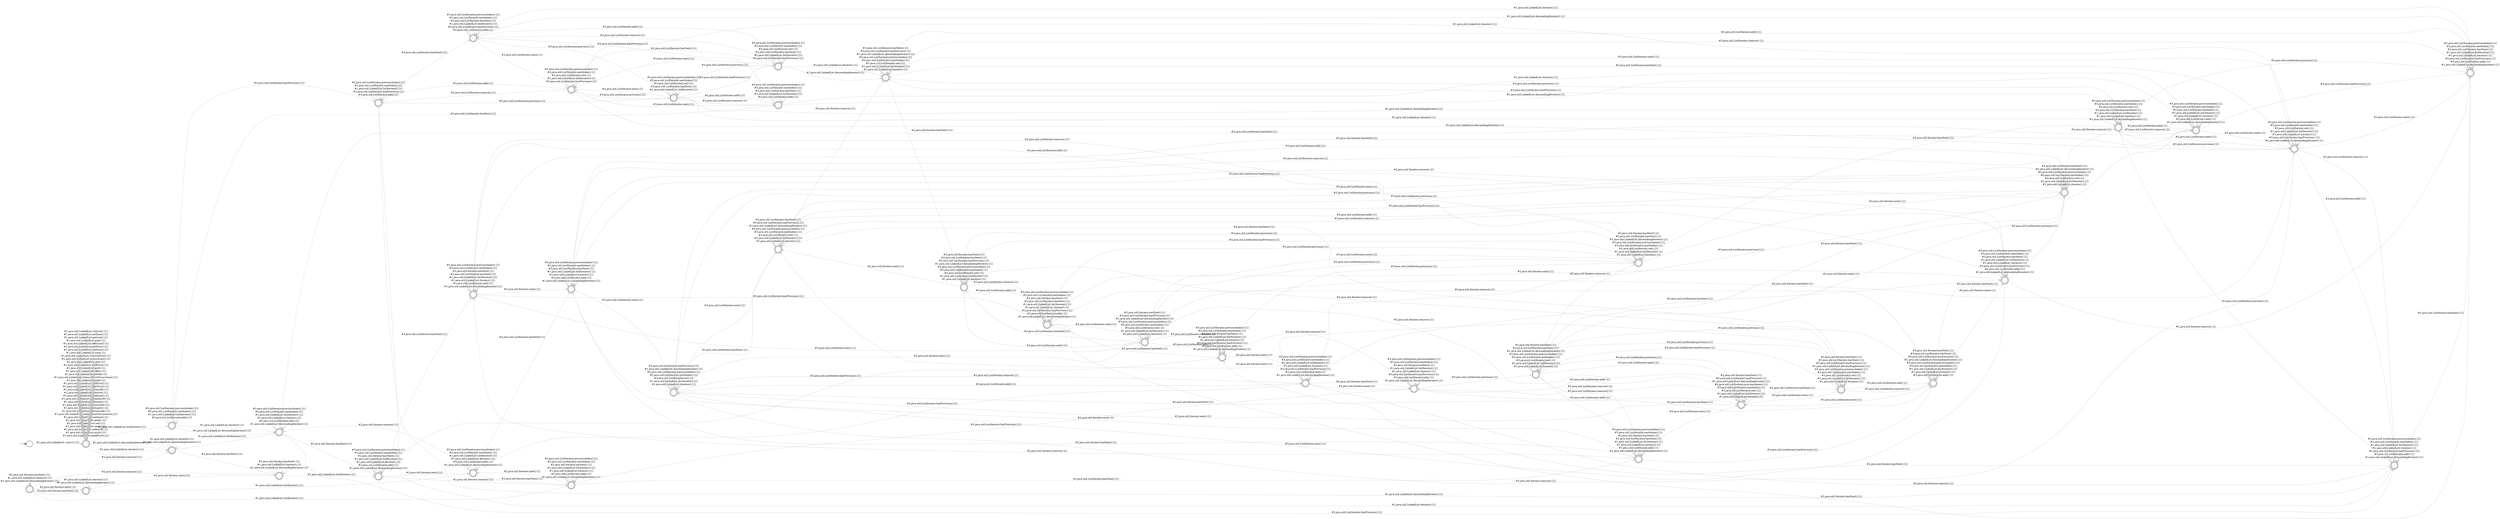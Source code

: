 digraph Automaton {
  rankdir = LR;
  0 [shape=doublecircle,label=""];
  0 -> 0 [label="#1.java.util.LinkedList.descendingIterator() [1]",style="setlinewidth(1)",color=gray]
  0 -> 0 [label="#3.java.util.ListIterator.add() [1]",style="setlinewidth(1)",color=gray]
  0 -> 29 [label="#2.java.util.Iterator.next() [1]",style="setlinewidth(1)",color=gray]
  0 -> 13 [label="#3.java.util.ListIterator.hasPrevious() [1]",style="setlinewidth(1)",color=gray]
  0 -> 0 [label="#1.java.util.LinkedList.iterator() [1]",style="setlinewidth(1)",color=gray]
  0 -> 0 [label="#1.java.util.LinkedList.listIterator() [1]",style="setlinewidth(1)",color=gray]
  0 -> 0 [label="#3.java.util.ListIterator.hasNext() [1]",style="setlinewidth(1)",color=gray]
  0 -> 1 [label="#3.java.util.ListIterator.next() [1]",style="setlinewidth(1)",color=gray]
  0 -> 0 [label="#2.java.util.Iterator.hasNext() [1]",style="setlinewidth(1)",color=gray]
  0 -> 0 [label="#3.java.util.ListIterator.nextIndex() [1]",style="setlinewidth(1)",color=gray]
  0 -> 0 [label="#3.java.util.ListIterator.previousIndex() [1]",style="setlinewidth(1)",color=gray]
  1 [shape=doublecircle,label=""];
  1 -> 37 [label="#3.java.util.ListIterator.add() [1]",style="setlinewidth(1)",color=gray]
  1 -> 31 [label="#2.java.util.Iterator.next() [1]",style="setlinewidth(1)",color=gray]
  1 -> 1 [label="#1.java.util.LinkedList.iterator() [1]",style="setlinewidth(1)",color=gray]
  1 -> 1 [label="#1.java.util.LinkedList.listIterator() [1]",style="setlinewidth(1)",color=gray]
  1 -> 1 [label="#3.java.util.ListIterator.set() [1]",style="setlinewidth(1)",color=gray]
  1 -> 1 [label="#3.java.util.ListIterator.nextIndex() [1]",style="setlinewidth(1)",color=gray]
  1 -> 36 [label="#3.java.util.ListIterator.previous() [1]",style="setlinewidth(1)",color=gray]
  1 -> 1 [label="#3.java.util.ListIterator.previousIndex() [1]",style="setlinewidth(1)",color=gray]
  1 -> 1 [label="#1.java.util.LinkedList.descendingIterator() [1]",style="setlinewidth(1)",color=gray]
  1 -> 1 [label="#3.java.util.ListIterator.hasPrevious() [1]",style="setlinewidth(1)",color=gray]
  1 -> 28 [label="#3.java.util.ListIterator.hasNext() [1]",style="setlinewidth(1)",color=gray]
  1 -> 1 [label="#2.java.util.Iterator.hasNext() [1]",style="setlinewidth(1)",color=gray]
  1 -> 37 [label="#3.java.util.ListIterator.remove() [1]",style="setlinewidth(1)",color=gray]
  2 [shape=doublecircle,label=""];
  2 -> 30 [label="#1.java.util.LinkedList.descendingIterator() [1]",style="setlinewidth(1)",color=gray]
  2 -> 2 [label="#3.java.util.ListIterator.add() [1]",style="setlinewidth(1)",color=gray]
  2 -> 20 [label="#3.java.util.ListIterator.hasPrevious() [1]",style="setlinewidth(1)",color=gray]
  2 -> 30 [label="#1.java.util.LinkedList.iterator() [1]",style="setlinewidth(1)",color=gray]
  2 -> 2 [label="#1.java.util.LinkedList.listIterator() [1]",style="setlinewidth(1)",color=gray]
  2 -> 2 [label="#3.java.util.ListIterator.hasNext() [1]",style="setlinewidth(1)",color=gray]
  2 -> 7 [label="#3.java.util.ListIterator.next() [1]",style="setlinewidth(1)",color=gray]
  2 -> 2 [label="#3.java.util.ListIterator.nextIndex() [1]",style="setlinewidth(1)",color=gray]
  2 -> 2 [label="#3.java.util.ListIterator.previousIndex() [1]",style="setlinewidth(1)",color=gray]
  3 [shape=doublecircle,label=""];
  3 -> 3 [label="#1.java.util.LinkedList.descendingIterator() [1]",style="setlinewidth(1)",color=gray]
  3 -> 3 [label="#3.java.util.ListIterator.add() [1]",style="setlinewidth(1)",color=gray]
  3 -> 38 [label="#2.java.util.Iterator.next() [1]",style="setlinewidth(1)",color=gray]
  3 -> 40 [label="#3.java.util.ListIterator.hasPrevious() [1]",style="setlinewidth(1)",color=gray]
  3 -> 3 [label="#1.java.util.LinkedList.iterator() [1]",style="setlinewidth(1)",color=gray]
  3 -> 3 [label="#1.java.util.LinkedList.listIterator() [1]",style="setlinewidth(1)",color=gray]
  3 -> 35 [label="#3.java.util.ListIterator.hasNext() [1]",style="setlinewidth(1)",color=gray]
  3 -> 16 [label="#2.java.util.Iterator.remove() [1]",style="setlinewidth(1)",color=gray]
  3 -> 3 [label="#2.java.util.Iterator.hasNext() [1]",style="setlinewidth(1)",color=gray]
  3 -> 3 [label="#3.java.util.ListIterator.nextIndex() [1]",style="setlinewidth(1)",color=gray]
  3 -> 3 [label="#3.java.util.ListIterator.previousIndex() [1]",style="setlinewidth(1)",color=gray]
  4 [shape=doublecircle,label=""];
  4 -> 4 [label="#1.java.util.LinkedList.descendingIterator() [1]",style="setlinewidth(1)",color=gray]
  4 -> 4 [label="#1.java.util.LinkedList.iterator() [1]",style="setlinewidth(1)",color=gray]
  4 -> 38 [label="#1.java.util.LinkedList.listIterator() [1]",style="setlinewidth(1)",color=gray]
  4 -> 39 [label="#2.java.util.Iterator.remove() [1]",style="setlinewidth(1)",color=gray]
  4 -> 15 [label="#2.java.util.Iterator.hasNext() [1]",style="setlinewidth(1)",color=gray]
  5 [shape=doublecircle,label=""];
  5 -> 5 [label="#1.java.util.LinkedList.descendingIterator() [1]",style="setlinewidth(1)",color=gray]
  5 -> 5 [label="#3.java.util.ListIterator.add() [1]",style="setlinewidth(1)",color=gray]
  5 -> 5 [label="#3.java.util.ListIterator.hasPrevious() [1]",style="setlinewidth(1)",color=gray]
  5 -> 5 [label="#1.java.util.LinkedList.iterator() [1]",style="setlinewidth(1)",color=gray]
  5 -> 5 [label="#1.java.util.LinkedList.listIterator() [1]",style="setlinewidth(1)",color=gray]
  5 -> 14 [label="#3.java.util.ListIterator.hasNext() [1]",style="setlinewidth(1)",color=gray]
  5 -> 37 [label="#2.java.util.Iterator.hasNext() [1]",style="setlinewidth(1)",color=gray]
  5 -> 5 [label="#3.java.util.ListIterator.nextIndex() [1]",style="setlinewidth(1)",color=gray]
  5 -> 25 [label="#3.java.util.ListIterator.previous() [1]",style="setlinewidth(1)",color=gray]
  5 -> 5 [label="#3.java.util.ListIterator.previousIndex() [1]",style="setlinewidth(1)",color=gray]
  6 [shape=doublecircle,label=""];
  6 -> 10 [label="#3.java.util.ListIterator.add() [1]",style="setlinewidth(1)",color=gray]
  6 -> 24 [label="#2.java.util.Iterator.next() [1]",style="setlinewidth(1)",color=gray]
  6 -> 6 [label="#1.java.util.LinkedList.iterator() [1]",style="setlinewidth(1)",color=gray]
  6 -> 6 [label="#1.java.util.LinkedList.listIterator() [1]",style="setlinewidth(1)",color=gray]
  6 -> 6 [label="#3.java.util.ListIterator.set() [1]",style="setlinewidth(1)",color=gray]
  6 -> 6 [label="#3.java.util.ListIterator.nextIndex() [1]",style="setlinewidth(1)",color=gray]
  6 -> 19 [label="#3.java.util.ListIterator.previous() [1]",style="setlinewidth(1)",color=gray]
  6 -> 6 [label="#3.java.util.ListIterator.previousIndex() [1]",style="setlinewidth(1)",color=gray]
  6 -> 6 [label="#1.java.util.LinkedList.descendingIterator() [1]",style="setlinewidth(1)",color=gray]
  6 -> 6 [label="#3.java.util.ListIterator.hasPrevious() [1]",style="setlinewidth(1)",color=gray]
  6 -> 6 [label="#3.java.util.ListIterator.hasNext() [1]",style="setlinewidth(1)",color=gray]
  6 -> 9 [label="#3.java.util.ListIterator.next() [1]",style="setlinewidth(1)",color=gray]
  6 -> 28 [label="#2.java.util.Iterator.remove() [1]",style="setlinewidth(1)",color=gray]
  6 -> 6 [label="#2.java.util.Iterator.hasNext() [1]",style="setlinewidth(1)",color=gray]
  6 -> 10 [label="#3.java.util.ListIterator.remove() [1]",style="setlinewidth(1)",color=gray]
  7 [shape=doublecircle,label=""];
  7 -> 27 [label="#1.java.util.LinkedList.descendingIterator() [1]",style="setlinewidth(1)",color=gray]
  7 -> 22 [label="#3.java.util.ListIterator.add() [1]",style="setlinewidth(1)",color=gray]
  7 -> 7 [label="#3.java.util.ListIterator.hasPrevious() [1]",style="setlinewidth(1)",color=gray]
  7 -> 27 [label="#1.java.util.LinkedList.iterator() [1]",style="setlinewidth(1)",color=gray]
  7 -> 7 [label="#1.java.util.LinkedList.listIterator() [1]",style="setlinewidth(1)",color=gray]
  7 -> 21 [label="#3.java.util.ListIterator.hasNext() [1]",style="setlinewidth(1)",color=gray]
  7 -> 7 [label="#3.java.util.ListIterator.set() [1]",style="setlinewidth(1)",color=gray]
  7 -> 7 [label="#3.java.util.ListIterator.nextIndex() [1]",style="setlinewidth(1)",color=gray]
  7 -> 8 [label="#3.java.util.ListIterator.previous() [1]",style="setlinewidth(1)",color=gray]
  7 -> 7 [label="#3.java.util.ListIterator.previousIndex() [1]",style="setlinewidth(1)",color=gray]
  7 -> 22 [label="#3.java.util.ListIterator.remove() [1]",style="setlinewidth(1)",color=gray]
  8 [shape=doublecircle,label=""];
  8 -> 25 [label="#1.java.util.LinkedList.descendingIterator() [1]",style="setlinewidth(1)",color=gray]
  8 -> 2 [label="#3.java.util.ListIterator.add() [1]",style="setlinewidth(1)",color=gray]
  8 -> 21 [label="#3.java.util.ListIterator.hasPrevious() [1]",style="setlinewidth(1)",color=gray]
  8 -> 25 [label="#1.java.util.LinkedList.iterator() [1]",style="setlinewidth(1)",color=gray]
  8 -> 8 [label="#1.java.util.LinkedList.listIterator() [1]",style="setlinewidth(1)",color=gray]
  8 -> 8 [label="#3.java.util.ListIterator.hasNext() [1]",style="setlinewidth(1)",color=gray]
  8 -> 8 [label="#3.java.util.ListIterator.set() [1]",style="setlinewidth(1)",color=gray]
  8 -> 7 [label="#3.java.util.ListIterator.next() [1]",style="setlinewidth(1)",color=gray]
  8 -> 8 [label="#3.java.util.ListIterator.nextIndex() [1]",style="setlinewidth(1)",color=gray]
  8 -> 8 [label="#3.java.util.ListIterator.previousIndex() [1]",style="setlinewidth(1)",color=gray]
  8 -> 2 [label="#3.java.util.ListIterator.remove() [1]",style="setlinewidth(1)",color=gray]
  9 [shape=doublecircle,label=""];
  9 -> 40 [label="#3.java.util.ListIterator.add() [1]",style="setlinewidth(1)",color=gray]
  9 -> 31 [label="#2.java.util.Iterator.next() [1]",style="setlinewidth(1)",color=gray]
  9 -> 9 [label="#1.java.util.LinkedList.iterator() [1]",style="setlinewidth(1)",color=gray]
  9 -> 9 [label="#1.java.util.LinkedList.listIterator() [1]",style="setlinewidth(1)",color=gray]
  9 -> 9 [label="#3.java.util.ListIterator.set() [1]",style="setlinewidth(1)",color=gray]
  9 -> 9 [label="#3.java.util.ListIterator.nextIndex() [1]",style="setlinewidth(1)",color=gray]
  9 -> 19 [label="#3.java.util.ListIterator.previous() [1]",style="setlinewidth(1)",color=gray]
  9 -> 9 [label="#3.java.util.ListIterator.previousIndex() [1]",style="setlinewidth(1)",color=gray]
  9 -> 9 [label="#1.java.util.LinkedList.descendingIterator() [1]",style="setlinewidth(1)",color=gray]
  9 -> 9 [label="#3.java.util.ListIterator.hasPrevious() [1]",style="setlinewidth(1)",color=gray]
  9 -> 6 [label="#3.java.util.ListIterator.hasNext() [1]",style="setlinewidth(1)",color=gray]
  9 -> 1 [label="#2.java.util.Iterator.remove() [1]",style="setlinewidth(1)",color=gray]
  9 -> 9 [label="#2.java.util.Iterator.hasNext() [1]",style="setlinewidth(1)",color=gray]
  9 -> 40 [label="#3.java.util.ListIterator.remove() [1]",style="setlinewidth(1)",color=gray]
  10 [shape=doublecircle,label=""];
  10 -> 10 [label="#3.java.util.ListIterator.add() [1]",style="setlinewidth(1)",color=gray]
  10 -> 11 [label="#2.java.util.Iterator.next() [1]",style="setlinewidth(1)",color=gray]
  10 -> 10 [label="#1.java.util.LinkedList.iterator() [1]",style="setlinewidth(1)",color=gray]
  10 -> 10 [label="#1.java.util.LinkedList.listIterator() [1]",style="setlinewidth(1)",color=gray]
  10 -> 10 [label="#3.java.util.ListIterator.nextIndex() [1]",style="setlinewidth(1)",color=gray]
  10 -> 19 [label="#3.java.util.ListIterator.previous() [1]",style="setlinewidth(1)",color=gray]
  10 -> 10 [label="#3.java.util.ListIterator.previousIndex() [1]",style="setlinewidth(1)",color=gray]
  10 -> 10 [label="#1.java.util.LinkedList.descendingIterator() [1]",style="setlinewidth(1)",color=gray]
  10 -> 10 [label="#3.java.util.ListIterator.hasPrevious() [1]",style="setlinewidth(1)",color=gray]
  10 -> 10 [label="#3.java.util.ListIterator.hasNext() [1]",style="setlinewidth(1)",color=gray]
  10 -> 9 [label="#3.java.util.ListIterator.next() [1]",style="setlinewidth(1)",color=gray]
  10 -> 13 [label="#2.java.util.Iterator.remove() [1]",style="setlinewidth(1)",color=gray]
  10 -> 10 [label="#2.java.util.Iterator.hasNext() [1]",style="setlinewidth(1)",color=gray]
  11 [shape=doublecircle,label=""];
  11 -> 11 [label="#1.java.util.LinkedList.descendingIterator() [1]",style="setlinewidth(1)",color=gray]
  11 -> 11 [label="#3.java.util.ListIterator.add() [1]",style="setlinewidth(1)",color=gray]
  11 -> 11 [label="#3.java.util.ListIterator.hasPrevious() [1]",style="setlinewidth(1)",color=gray]
  11 -> 11 [label="#1.java.util.LinkedList.iterator() [1]",style="setlinewidth(1)",color=gray]
  11 -> 11 [label="#1.java.util.LinkedList.listIterator() [1]",style="setlinewidth(1)",color=gray]
  11 -> 11 [label="#3.java.util.ListIterator.hasNext() [1]",style="setlinewidth(1)",color=gray]
  11 -> 31 [label="#3.java.util.ListIterator.next() [1]",style="setlinewidth(1)",color=gray]
  11 -> 14 [label="#2.java.util.Iterator.remove() [1]",style="setlinewidth(1)",color=gray]
  11 -> 10 [label="#2.java.util.Iterator.hasNext() [1]",style="setlinewidth(1)",color=gray]
  11 -> 11 [label="#3.java.util.ListIterator.nextIndex() [1]",style="setlinewidth(1)",color=gray]
  11 -> 34 [label="#3.java.util.ListIterator.previous() [1]",style="setlinewidth(1)",color=gray]
  11 -> 11 [label="#3.java.util.ListIterator.previousIndex() [1]",style="setlinewidth(1)",color=gray]
  12 [shape=doublecircle,label=""];
  12 -> 12 [label="#1.java.util.LinkedList.peekFirst() [1]",style="setlinewidth(1)",color=gray]
  12 -> 12 [label="#1.java.util.LinkedList.push() [1]",style="setlinewidth(1)",color=gray]
  12 -> 33 [label="#1.java.util.LinkedList.listIterator() [1]",style="setlinewidth(1)",color=gray]
  12 -> 12 [label="#1.java.util.LinkedList.indexOf() [1]",style="setlinewidth(1)",color=gray]
  12 -> 12 [label="#1.java.util.LinkedList.clear() [1]",style="setlinewidth(1)",color=gray]
  12 -> 12 [label="#1.java.util.LinkedList.set() [1]",style="setlinewidth(1)",color=gray]
  12 -> 12 [label="#1.java.util.LinkedList.peek() [1]",style="setlinewidth(1)",color=gray]
  12 -> 12 [label="#1.java.util.LinkedList.contains() [1]",style="setlinewidth(1)",color=gray]
  12 -> 12 [label="#1.java.util.LinkedList.removeLastOccurrence() [1]",style="setlinewidth(1)",color=gray]
  12 -> 39 [label="#1.java.util.LinkedList.descendingIterator() [1]",style="setlinewidth(1)",color=gray]
  12 -> 12 [label="#1.java.util.LinkedList.containsAll() [1]",style="setlinewidth(1)",color=gray]
  12 -> 12 [label="#1.java.util.LinkedList.isEmpty() [1]",style="setlinewidth(1)",color=gray]
  12 -> 12 [label="#1.java.util.LinkedList.removeAll() [1]",style="setlinewidth(1)",color=gray]
  12 -> 12 [label="#1.java.util.LinkedList.element() [1]",style="setlinewidth(1)",color=gray]
  12 -> 12 [label="#1.java.util.LinkedList.lastIndexOf() [1]",style="setlinewidth(1)",color=gray]
  12 -> 12 [label="#1.java.util.LinkedList.peekLast() [1]",style="setlinewidth(1)",color=gray]
  12 -> 12 [label="#1.java.util.LinkedList.remove() [1]",style="setlinewidth(1)",color=gray]
  12 -> 12 [label="#1.java.util.LinkedList.retainAll() [1]",style="setlinewidth(1)",color=gray]
  12 -> 12 [label="#1.java.util.LinkedList.offerFirst() [1]",style="setlinewidth(1)",color=gray]
  12 -> 12 [label="#1.java.util.LinkedList.pollFirst() [1]",style="setlinewidth(1)",color=gray]
  12 -> 39 [label="#1.java.util.LinkedList.iterator() [1]",style="setlinewidth(1)",color=gray]
  12 -> 12 [label="#1.java.util.LinkedList.add() [1]",style="setlinewidth(1)",color=gray]
  12 -> 12 [label="#1.java.util.LinkedList.removeFirstOccurrence() [1]",style="setlinewidth(1)",color=gray]
  12 -> 12 [label="#1.java.util.LinkedList.addAll() [1]",style="setlinewidth(1)",color=gray]
  12 -> 12 [label="#1.java.util.LinkedList.offer() [1]",style="setlinewidth(1)",color=gray]
  12 -> 12 [label="#1.java.util.LinkedList.poll() [1]",style="setlinewidth(1)",color=gray]
  12 -> 12 [label="#1.java.util.LinkedList.addFirst() [1]",style="setlinewidth(1)",color=gray]
  12 -> 12 [label="#1.java.util.LinkedList.get() [1]",style="setlinewidth(1)",color=gray]
  12 -> 12 [label="#1.java.util.LinkedList.removeLast() [1]",style="setlinewidth(1)",color=gray]
  12 -> 12 [label="#1.java.util.LinkedList.removeFirst() [1]",style="setlinewidth(1)",color=gray]
  12 -> 12 [label="#1.java.util.LinkedList.size() [1]",style="setlinewidth(1)",color=gray]
  12 -> 12 [label="#1.java.util.LinkedList.addLast() [1]",style="setlinewidth(1)",color=gray]
  12 -> 12 [label="#1.java.util.LinkedList.getFirst() [1]",style="setlinewidth(1)",color=gray]
  12 -> 12 [label="#1.java.util.LinkedList.offerLast() [1]",style="setlinewidth(1)",color=gray]
  12 -> 12 [label="#1.java.util.LinkedList.pop() [1]",style="setlinewidth(1)",color=gray]
  12 -> 12 [label="#1.java.util.LinkedList.getLast() [1]",style="setlinewidth(1)",color=gray]
  12 -> 12 [label="#1.java.util.LinkedList.pollLast() [1]",style="setlinewidth(1)",color=gray]
  12 -> 12 [label="#1.java.util.LinkedList.subList() [1]",style="setlinewidth(1)",color=gray]
  13 [shape=doublecircle,label=""];
  13 -> 13 [label="#1.java.util.LinkedList.descendingIterator() [1]",style="setlinewidth(1)",color=gray]
  13 -> 13 [label="#3.java.util.ListIterator.add() [1]",style="setlinewidth(1)",color=gray]
  13 -> 11 [label="#2.java.util.Iterator.next() [1]",style="setlinewidth(1)",color=gray]
  13 -> 13 [label="#3.java.util.ListIterator.hasPrevious() [1]",style="setlinewidth(1)",color=gray]
  13 -> 13 [label="#1.java.util.LinkedList.iterator() [1]",style="setlinewidth(1)",color=gray]
  13 -> 13 [label="#1.java.util.LinkedList.listIterator() [1]",style="setlinewidth(1)",color=gray]
  13 -> 13 [label="#3.java.util.ListIterator.hasNext() [1]",style="setlinewidth(1)",color=gray]
  13 -> 1 [label="#3.java.util.ListIterator.next() [1]",style="setlinewidth(1)",color=gray]
  13 -> 13 [label="#2.java.util.Iterator.hasNext() [1]",style="setlinewidth(1)",color=gray]
  13 -> 13 [label="#3.java.util.ListIterator.nextIndex() [1]",style="setlinewidth(1)",color=gray]
  13 -> 36 [label="#3.java.util.ListIterator.previous() [1]",style="setlinewidth(1)",color=gray]
  13 -> 13 [label="#3.java.util.ListIterator.previousIndex() [1]",style="setlinewidth(1)",color=gray]
  14 [shape=doublecircle,label=""];
  14 -> 14 [label="#1.java.util.LinkedList.descendingIterator() [1]",style="setlinewidth(1)",color=gray]
  14 -> 14 [label="#3.java.util.ListIterator.add() [1]",style="setlinewidth(1)",color=gray]
  14 -> 14 [label="#3.java.util.ListIterator.hasPrevious() [1]",style="setlinewidth(1)",color=gray]
  14 -> 14 [label="#1.java.util.LinkedList.iterator() [1]",style="setlinewidth(1)",color=gray]
  14 -> 14 [label="#1.java.util.LinkedList.listIterator() [1]",style="setlinewidth(1)",color=gray]
  14 -> 14 [label="#3.java.util.ListIterator.hasNext() [1]",style="setlinewidth(1)",color=gray]
  14 -> 27 [label="#3.java.util.ListIterator.next() [1]",style="setlinewidth(1)",color=gray]
  14 -> 13 [label="#2.java.util.Iterator.hasNext() [1]",style="setlinewidth(1)",color=gray]
  14 -> 14 [label="#3.java.util.ListIterator.nextIndex() [1]",style="setlinewidth(1)",color=gray]
  14 -> 25 [label="#3.java.util.ListIterator.previous() [1]",style="setlinewidth(1)",color=gray]
  14 -> 14 [label="#3.java.util.ListIterator.previousIndex() [1]",style="setlinewidth(1)",color=gray]
  15 [shape=doublecircle,label=""];
  15 -> 15 [label="#1.java.util.LinkedList.descendingIterator() [1]",style="setlinewidth(1)",color=gray]
  15 -> 4 [label="#2.java.util.Iterator.next() [1]",style="setlinewidth(1)",color=gray]
  15 -> 15 [label="#1.java.util.LinkedList.iterator() [1]",style="setlinewidth(1)",color=gray]
  15 -> 3 [label="#1.java.util.LinkedList.listIterator() [1]",style="setlinewidth(1)",color=gray]
  15 -> 18 [label="#2.java.util.Iterator.remove() [1]",style="setlinewidth(1)",color=gray]
  15 -> 15 [label="#2.java.util.Iterator.hasNext() [1]",style="setlinewidth(1)",color=gray]
  16 [shape=doublecircle,label=""];
  16 -> 16 [label="#1.java.util.LinkedList.descendingIterator() [1]",style="setlinewidth(1)",color=gray]
  16 -> 16 [label="#3.java.util.ListIterator.add() [1]",style="setlinewidth(1)",color=gray]
  16 -> 38 [label="#2.java.util.Iterator.next() [1]",style="setlinewidth(1)",color=gray]
  16 -> 37 [label="#3.java.util.ListIterator.hasPrevious() [1]",style="setlinewidth(1)",color=gray]
  16 -> 16 [label="#1.java.util.LinkedList.iterator() [1]",style="setlinewidth(1)",color=gray]
  16 -> 16 [label="#1.java.util.LinkedList.listIterator() [1]",style="setlinewidth(1)",color=gray]
  16 -> 0 [label="#3.java.util.ListIterator.hasNext() [1]",style="setlinewidth(1)",color=gray]
  16 -> 16 [label="#2.java.util.Iterator.hasNext() [1]",style="setlinewidth(1)",color=gray]
  16 -> 16 [label="#3.java.util.ListIterator.nextIndex() [1]",style="setlinewidth(1)",color=gray]
  16 -> 16 [label="#3.java.util.ListIterator.previousIndex() [1]",style="setlinewidth(1)",color=gray]
  17 [shape=doublecircle,label=""];
  17 -> 17 [label="#1.java.util.LinkedList.descendingIterator() [1]",style="setlinewidth(1)",color=gray]
  17 -> 17 [label="#3.java.util.ListIterator.add() [1]",style="setlinewidth(1)",color=gray]
  17 -> 5 [label="#3.java.util.ListIterator.hasPrevious() [1]",style="setlinewidth(1)",color=gray]
  17 -> 17 [label="#1.java.util.LinkedList.iterator() [1]",style="setlinewidth(1)",color=gray]
  17 -> 17 [label="#1.java.util.LinkedList.listIterator() [1]",style="setlinewidth(1)",color=gray]
  17 -> 30 [label="#3.java.util.ListIterator.hasNext() [1]",style="setlinewidth(1)",color=gray]
  17 -> 16 [label="#2.java.util.Iterator.hasNext() [1]",style="setlinewidth(1)",color=gray]
  17 -> 17 [label="#3.java.util.ListIterator.nextIndex() [1]",style="setlinewidth(1)",color=gray]
  17 -> 17 [label="#3.java.util.ListIterator.previousIndex() [1]",style="setlinewidth(1)",color=gray]
  18 [shape=doublecircle,label=""];
  18 -> 18 [label="#1.java.util.LinkedList.descendingIterator() [1]",style="setlinewidth(1)",color=gray]
  18 -> 4 [label="#2.java.util.Iterator.next() [1]",style="setlinewidth(1)",color=gray]
  18 -> 18 [label="#1.java.util.LinkedList.iterator() [1]",style="setlinewidth(1)",color=gray]
  18 -> 16 [label="#1.java.util.LinkedList.listIterator() [1]",style="setlinewidth(1)",color=gray]
  18 -> 18 [label="#2.java.util.Iterator.hasNext() [1]",style="setlinewidth(1)",color=gray]
  19 [shape=doublecircle,label=""];
  19 -> 35 [label="#3.java.util.ListIterator.add() [1]",style="setlinewidth(1)",color=gray]
  19 -> 34 [label="#2.java.util.Iterator.next() [1]",style="setlinewidth(1)",color=gray]
  19 -> 19 [label="#1.java.util.LinkedList.iterator() [1]",style="setlinewidth(1)",color=gray]
  19 -> 19 [label="#1.java.util.LinkedList.listIterator() [1]",style="setlinewidth(1)",color=gray]
  19 -> 19 [label="#3.java.util.ListIterator.set() [1]",style="setlinewidth(1)",color=gray]
  19 -> 19 [label="#3.java.util.ListIterator.nextIndex() [1]",style="setlinewidth(1)",color=gray]
  19 -> 19 [label="#3.java.util.ListIterator.previousIndex() [1]",style="setlinewidth(1)",color=gray]
  19 -> 19 [label="#1.java.util.LinkedList.descendingIterator() [1]",style="setlinewidth(1)",color=gray]
  19 -> 6 [label="#3.java.util.ListIterator.hasPrevious() [1]",style="setlinewidth(1)",color=gray]
  19 -> 19 [label="#3.java.util.ListIterator.hasNext() [1]",style="setlinewidth(1)",color=gray]
  19 -> 9 [label="#3.java.util.ListIterator.next() [1]",style="setlinewidth(1)",color=gray]
  19 -> 36 [label="#2.java.util.Iterator.remove() [1]",style="setlinewidth(1)",color=gray]
  19 -> 19 [label="#2.java.util.Iterator.hasNext() [1]",style="setlinewidth(1)",color=gray]
  19 -> 35 [label="#3.java.util.ListIterator.remove() [1]",style="setlinewidth(1)",color=gray]
  20 [shape=doublecircle,label=""];
  20 -> 14 [label="#1.java.util.LinkedList.descendingIterator() [1]",style="setlinewidth(1)",color=gray]
  20 -> 20 [label="#3.java.util.ListIterator.add() [1]",style="setlinewidth(1)",color=gray]
  20 -> 20 [label="#3.java.util.ListIterator.hasPrevious() [1]",style="setlinewidth(1)",color=gray]
  20 -> 14 [label="#1.java.util.LinkedList.iterator() [1]",style="setlinewidth(1)",color=gray]
  20 -> 20 [label="#1.java.util.LinkedList.listIterator() [1]",style="setlinewidth(1)",color=gray]
  20 -> 20 [label="#3.java.util.ListIterator.hasNext() [1]",style="setlinewidth(1)",color=gray]
  20 -> 7 [label="#3.java.util.ListIterator.next() [1]",style="setlinewidth(1)",color=gray]
  20 -> 20 [label="#3.java.util.ListIterator.nextIndex() [1]",style="setlinewidth(1)",color=gray]
  20 -> 8 [label="#3.java.util.ListIterator.previous() [1]",style="setlinewidth(1)",color=gray]
  20 -> 20 [label="#3.java.util.ListIterator.previousIndex() [1]",style="setlinewidth(1)",color=gray]
  21 [shape=doublecircle,label=""];
  21 -> 26 [label="#1.java.util.LinkedList.descendingIterator() [1]",style="setlinewidth(1)",color=gray]
  21 -> 20 [label="#3.java.util.ListIterator.add() [1]",style="setlinewidth(1)",color=gray]
  21 -> 21 [label="#3.java.util.ListIterator.hasPrevious() [1]",style="setlinewidth(1)",color=gray]
  21 -> 26 [label="#1.java.util.LinkedList.iterator() [1]",style="setlinewidth(1)",color=gray]
  21 -> 21 [label="#1.java.util.LinkedList.listIterator() [1]",style="setlinewidth(1)",color=gray]
  21 -> 21 [label="#3.java.util.ListIterator.hasNext() [1]",style="setlinewidth(1)",color=gray]
  21 -> 21 [label="#3.java.util.ListIterator.set() [1]",style="setlinewidth(1)",color=gray]
  21 -> 7 [label="#3.java.util.ListIterator.next() [1]",style="setlinewidth(1)",color=gray]
  21 -> 21 [label="#3.java.util.ListIterator.nextIndex() [1]",style="setlinewidth(1)",color=gray]
  21 -> 8 [label="#3.java.util.ListIterator.previous() [1]",style="setlinewidth(1)",color=gray]
  21 -> 21 [label="#3.java.util.ListIterator.previousIndex() [1]",style="setlinewidth(1)",color=gray]
  21 -> 20 [label="#3.java.util.ListIterator.remove() [1]",style="setlinewidth(1)",color=gray]
  22 [shape=doublecircle,label=""];
  22 -> 5 [label="#1.java.util.LinkedList.descendingIterator() [1]",style="setlinewidth(1)",color=gray]
  22 -> 22 [label="#3.java.util.ListIterator.add() [1]",style="setlinewidth(1)",color=gray]
  22 -> 22 [label="#3.java.util.ListIterator.hasPrevious() [1]",style="setlinewidth(1)",color=gray]
  22 -> 5 [label="#1.java.util.LinkedList.iterator() [1]",style="setlinewidth(1)",color=gray]
  22 -> 22 [label="#1.java.util.LinkedList.listIterator() [1]",style="setlinewidth(1)",color=gray]
  22 -> 20 [label="#3.java.util.ListIterator.hasNext() [1]",style="setlinewidth(1)",color=gray]
  22 -> 22 [label="#3.java.util.ListIterator.nextIndex() [1]",style="setlinewidth(1)",color=gray]
  22 -> 8 [label="#3.java.util.ListIterator.previous() [1]",style="setlinewidth(1)",color=gray]
  22 -> 22 [label="#3.java.util.ListIterator.previousIndex() [1]",style="setlinewidth(1)",color=gray]
  23 [shape=doublecircle,label=""];
  23 -> 23 [label="#1.java.util.LinkedList.descendingIterator() [1]",style="setlinewidth(1)",color=gray]
  23 -> 23 [label="#3.java.util.ListIterator.add() [1]",style="setlinewidth(1)",color=gray]
  23 -> 23 [label="#3.java.util.ListIterator.hasPrevious() [1]",style="setlinewidth(1)",color=gray]
  23 -> 23 [label="#1.java.util.LinkedList.iterator() [1]",style="setlinewidth(1)",color=gray]
  23 -> 23 [label="#1.java.util.LinkedList.listIterator() [1]",style="setlinewidth(1)",color=gray]
  23 -> 11 [label="#3.java.util.ListIterator.hasNext() [1]",style="setlinewidth(1)",color=gray]
  23 -> 5 [label="#2.java.util.Iterator.remove() [1]",style="setlinewidth(1)",color=gray]
  23 -> 40 [label="#2.java.util.Iterator.hasNext() [1]",style="setlinewidth(1)",color=gray]
  23 -> 23 [label="#3.java.util.ListIterator.nextIndex() [1]",style="setlinewidth(1)",color=gray]
  23 -> 34 [label="#3.java.util.ListIterator.previous() [1]",style="setlinewidth(1)",color=gray]
  23 -> 23 [label="#3.java.util.ListIterator.previousIndex() [1]",style="setlinewidth(1)",color=gray]
  24 [shape=doublecircle,label=""];
  24 -> 11 [label="#3.java.util.ListIterator.add() [1]",style="setlinewidth(1)",color=gray]
  24 -> 24 [label="#1.java.util.LinkedList.iterator() [1]",style="setlinewidth(1)",color=gray]
  24 -> 24 [label="#1.java.util.LinkedList.listIterator() [1]",style="setlinewidth(1)",color=gray]
  24 -> 24 [label="#3.java.util.ListIterator.set() [1]",style="setlinewidth(1)",color=gray]
  24 -> 24 [label="#3.java.util.ListIterator.nextIndex() [1]",style="setlinewidth(1)",color=gray]
  24 -> 34 [label="#3.java.util.ListIterator.previous() [1]",style="setlinewidth(1)",color=gray]
  24 -> 24 [label="#3.java.util.ListIterator.previousIndex() [1]",style="setlinewidth(1)",color=gray]
  24 -> 24 [label="#1.java.util.LinkedList.descendingIterator() [1]",style="setlinewidth(1)",color=gray]
  24 -> 24 [label="#3.java.util.ListIterator.hasPrevious() [1]",style="setlinewidth(1)",color=gray]
  24 -> 24 [label="#3.java.util.ListIterator.hasNext() [1]",style="setlinewidth(1)",color=gray]
  24 -> 31 [label="#3.java.util.ListIterator.next() [1]",style="setlinewidth(1)",color=gray]
  24 -> 26 [label="#2.java.util.Iterator.remove() [1]",style="setlinewidth(1)",color=gray]
  24 -> 6 [label="#2.java.util.Iterator.hasNext() [1]",style="setlinewidth(1)",color=gray]
  24 -> 11 [label="#3.java.util.ListIterator.remove() [1]",style="setlinewidth(1)",color=gray]
  25 [shape=doublecircle,label=""];
  25 -> 25 [label="#1.java.util.LinkedList.descendingIterator() [1]",style="setlinewidth(1)",color=gray]
  25 -> 30 [label="#3.java.util.ListIterator.add() [1]",style="setlinewidth(1)",color=gray]
  25 -> 26 [label="#3.java.util.ListIterator.hasPrevious() [1]",style="setlinewidth(1)",color=gray]
  25 -> 25 [label="#1.java.util.LinkedList.iterator() [1]",style="setlinewidth(1)",color=gray]
  25 -> 25 [label="#1.java.util.LinkedList.listIterator() [1]",style="setlinewidth(1)",color=gray]
  25 -> 25 [label="#3.java.util.ListIterator.hasNext() [1]",style="setlinewidth(1)",color=gray]
  25 -> 25 [label="#3.java.util.ListIterator.set() [1]",style="setlinewidth(1)",color=gray]
  25 -> 27 [label="#3.java.util.ListIterator.next() [1]",style="setlinewidth(1)",color=gray]
  25 -> 36 [label="#2.java.util.Iterator.hasNext() [1]",style="setlinewidth(1)",color=gray]
  25 -> 25 [label="#3.java.util.ListIterator.nextIndex() [1]",style="setlinewidth(1)",color=gray]
  25 -> 25 [label="#3.java.util.ListIterator.previousIndex() [1]",style="setlinewidth(1)",color=gray]
  25 -> 30 [label="#3.java.util.ListIterator.remove() [1]",style="setlinewidth(1)",color=gray]
  26 [shape=doublecircle,label=""];
  26 -> 14 [label="#3.java.util.ListIterator.add() [1]",style="setlinewidth(1)",color=gray]
  26 -> 26 [label="#1.java.util.LinkedList.iterator() [1]",style="setlinewidth(1)",color=gray]
  26 -> 26 [label="#1.java.util.LinkedList.listIterator() [1]",style="setlinewidth(1)",color=gray]
  26 -> 26 [label="#3.java.util.ListIterator.set() [1]",style="setlinewidth(1)",color=gray]
  26 -> 26 [label="#3.java.util.ListIterator.nextIndex() [1]",style="setlinewidth(1)",color=gray]
  26 -> 25 [label="#3.java.util.ListIterator.previous() [1]",style="setlinewidth(1)",color=gray]
  26 -> 26 [label="#3.java.util.ListIterator.previousIndex() [1]",style="setlinewidth(1)",color=gray]
  26 -> 26 [label="#1.java.util.LinkedList.descendingIterator() [1]",style="setlinewidth(1)",color=gray]
  26 -> 26 [label="#3.java.util.ListIterator.hasPrevious() [1]",style="setlinewidth(1)",color=gray]
  26 -> 26 [label="#3.java.util.ListIterator.hasNext() [1]",style="setlinewidth(1)",color=gray]
  26 -> 27 [label="#3.java.util.ListIterator.next() [1]",style="setlinewidth(1)",color=gray]
  26 -> 28 [label="#2.java.util.Iterator.hasNext() [1]",style="setlinewidth(1)",color=gray]
  26 -> 14 [label="#3.java.util.ListIterator.remove() [1]",style="setlinewidth(1)",color=gray]
  27 [shape=doublecircle,label=""];
  27 -> 27 [label="#1.java.util.LinkedList.descendingIterator() [1]",style="setlinewidth(1)",color=gray]
  27 -> 5 [label="#3.java.util.ListIterator.add() [1]",style="setlinewidth(1)",color=gray]
  27 -> 27 [label="#3.java.util.ListIterator.hasPrevious() [1]",style="setlinewidth(1)",color=gray]
  27 -> 27 [label="#1.java.util.LinkedList.iterator() [1]",style="setlinewidth(1)",color=gray]
  27 -> 27 [label="#1.java.util.LinkedList.listIterator() [1]",style="setlinewidth(1)",color=gray]
  27 -> 26 [label="#3.java.util.ListIterator.hasNext() [1]",style="setlinewidth(1)",color=gray]
  27 -> 27 [label="#3.java.util.ListIterator.set() [1]",style="setlinewidth(1)",color=gray]
  27 -> 1 [label="#2.java.util.Iterator.hasNext() [1]",style="setlinewidth(1)",color=gray]
  27 -> 27 [label="#3.java.util.ListIterator.nextIndex() [1]",style="setlinewidth(1)",color=gray]
  27 -> 25 [label="#3.java.util.ListIterator.previous() [1]",style="setlinewidth(1)",color=gray]
  27 -> 27 [label="#3.java.util.ListIterator.previousIndex() [1]",style="setlinewidth(1)",color=gray]
  27 -> 5 [label="#3.java.util.ListIterator.remove() [1]",style="setlinewidth(1)",color=gray]
  28 [shape=doublecircle,label=""];
  28 -> 13 [label="#3.java.util.ListIterator.add() [1]",style="setlinewidth(1)",color=gray]
  28 -> 24 [label="#2.java.util.Iterator.next() [1]",style="setlinewidth(1)",color=gray]
  28 -> 28 [label="#1.java.util.LinkedList.iterator() [1]",style="setlinewidth(1)",color=gray]
  28 -> 28 [label="#1.java.util.LinkedList.listIterator() [1]",style="setlinewidth(1)",color=gray]
  28 -> 28 [label="#3.java.util.ListIterator.set() [1]",style="setlinewidth(1)",color=gray]
  28 -> 28 [label="#3.java.util.ListIterator.nextIndex() [1]",style="setlinewidth(1)",color=gray]
  28 -> 36 [label="#3.java.util.ListIterator.previous() [1]",style="setlinewidth(1)",color=gray]
  28 -> 28 [label="#3.java.util.ListIterator.previousIndex() [1]",style="setlinewidth(1)",color=gray]
  28 -> 28 [label="#1.java.util.LinkedList.descendingIterator() [1]",style="setlinewidth(1)",color=gray]
  28 -> 28 [label="#3.java.util.ListIterator.hasPrevious() [1]",style="setlinewidth(1)",color=gray]
  28 -> 28 [label="#3.java.util.ListIterator.hasNext() [1]",style="setlinewidth(1)",color=gray]
  28 -> 1 [label="#3.java.util.ListIterator.next() [1]",style="setlinewidth(1)",color=gray]
  28 -> 28 [label="#2.java.util.Iterator.hasNext() [1]",style="setlinewidth(1)",color=gray]
  28 -> 13 [label="#3.java.util.ListIterator.remove() [1]",style="setlinewidth(1)",color=gray]
  29 [shape=doublecircle,label=""];
  29 -> 29 [label="#1.java.util.LinkedList.descendingIterator() [1]",style="setlinewidth(1)",color=gray]
  29 -> 29 [label="#3.java.util.ListIterator.add() [1]",style="setlinewidth(1)",color=gray]
  29 -> 11 [label="#3.java.util.ListIterator.hasPrevious() [1]",style="setlinewidth(1)",color=gray]
  29 -> 29 [label="#1.java.util.LinkedList.iterator() [1]",style="setlinewidth(1)",color=gray]
  29 -> 29 [label="#1.java.util.LinkedList.listIterator() [1]",style="setlinewidth(1)",color=gray]
  29 -> 29 [label="#3.java.util.ListIterator.hasNext() [1]",style="setlinewidth(1)",color=gray]
  29 -> 31 [label="#3.java.util.ListIterator.next() [1]",style="setlinewidth(1)",color=gray]
  29 -> 30 [label="#2.java.util.Iterator.remove() [1]",style="setlinewidth(1)",color=gray]
  29 -> 35 [label="#2.java.util.Iterator.hasNext() [1]",style="setlinewidth(1)",color=gray]
  29 -> 29 [label="#3.java.util.ListIterator.nextIndex() [1]",style="setlinewidth(1)",color=gray]
  29 -> 29 [label="#3.java.util.ListIterator.previousIndex() [1]",style="setlinewidth(1)",color=gray]
  30 [shape=doublecircle,label=""];
  30 -> 30 [label="#1.java.util.LinkedList.descendingIterator() [1]",style="setlinewidth(1)",color=gray]
  30 -> 30 [label="#3.java.util.ListIterator.add() [1]",style="setlinewidth(1)",color=gray]
  30 -> 14 [label="#3.java.util.ListIterator.hasPrevious() [1]",style="setlinewidth(1)",color=gray]
  30 -> 30 [label="#1.java.util.LinkedList.iterator() [1]",style="setlinewidth(1)",color=gray]
  30 -> 30 [label="#1.java.util.LinkedList.listIterator() [1]",style="setlinewidth(1)",color=gray]
  30 -> 30 [label="#3.java.util.ListIterator.hasNext() [1]",style="setlinewidth(1)",color=gray]
  30 -> 27 [label="#3.java.util.ListIterator.next() [1]",style="setlinewidth(1)",color=gray]
  30 -> 0 [label="#2.java.util.Iterator.hasNext() [1]",style="setlinewidth(1)",color=gray]
  30 -> 30 [label="#3.java.util.ListIterator.nextIndex() [1]",style="setlinewidth(1)",color=gray]
  30 -> 30 [label="#3.java.util.ListIterator.previousIndex() [1]",style="setlinewidth(1)",color=gray]
  31 [shape=doublecircle,label=""];
  31 -> 23 [label="#3.java.util.ListIterator.add() [1]",style="setlinewidth(1)",color=gray]
  31 -> 31 [label="#1.java.util.LinkedList.iterator() [1]",style="setlinewidth(1)",color=gray]
  31 -> 31 [label="#1.java.util.LinkedList.listIterator() [1]",style="setlinewidth(1)",color=gray]
  31 -> 31 [label="#3.java.util.ListIterator.set() [1]",style="setlinewidth(1)",color=gray]
  31 -> 31 [label="#3.java.util.ListIterator.nextIndex() [1]",style="setlinewidth(1)",color=gray]
  31 -> 34 [label="#3.java.util.ListIterator.previous() [1]",style="setlinewidth(1)",color=gray]
  31 -> 31 [label="#3.java.util.ListIterator.previousIndex() [1]",style="setlinewidth(1)",color=gray]
  31 -> 31 [label="#1.java.util.LinkedList.descendingIterator() [1]",style="setlinewidth(1)",color=gray]
  31 -> 31 [label="#3.java.util.ListIterator.hasPrevious() [1]",style="setlinewidth(1)",color=gray]
  31 -> 24 [label="#3.java.util.ListIterator.hasNext() [1]",style="setlinewidth(1)",color=gray]
  31 -> 27 [label="#2.java.util.Iterator.remove() [1]",style="setlinewidth(1)",color=gray]
  31 -> 9 [label="#2.java.util.Iterator.hasNext() [1]",style="setlinewidth(1)",color=gray]
  31 -> 23 [label="#3.java.util.ListIterator.remove() [1]",style="setlinewidth(1)",color=gray]
  32 [shape=circle,label=""];
  initial [shape=plaintext,label=""];
  initial -> 32
  32 -> 12 [label="#1.java.util.LinkedList.<init>() [1]",style="setlinewidth(1)",color=gray]
  33 [shape=doublecircle,label=""];
  33 -> 17 [label="#1.java.util.LinkedList.descendingIterator() [1]",style="setlinewidth(1)",color=gray]
  33 -> 33 [label="#3.java.util.ListIterator.add() [1]",style="setlinewidth(1)",color=gray]
  33 -> 22 [label="#3.java.util.ListIterator.hasPrevious() [1]",style="setlinewidth(1)",color=gray]
  33 -> 17 [label="#1.java.util.LinkedList.iterator() [1]",style="setlinewidth(1)",color=gray]
  33 -> 33 [label="#1.java.util.LinkedList.listIterator() [1]",style="setlinewidth(1)",color=gray]
  33 -> 2 [label="#3.java.util.ListIterator.hasNext() [1]",style="setlinewidth(1)",color=gray]
  33 -> 33 [label="#3.java.util.ListIterator.nextIndex() [1]",style="setlinewidth(1)",color=gray]
  33 -> 33 [label="#3.java.util.ListIterator.previousIndex() [1]",style="setlinewidth(1)",color=gray]
  34 [shape=doublecircle,label=""];
  34 -> 29 [label="#3.java.util.ListIterator.add() [1]",style="setlinewidth(1)",color=gray]
  34 -> 34 [label="#1.java.util.LinkedList.iterator() [1]",style="setlinewidth(1)",color=gray]
  34 -> 34 [label="#1.java.util.LinkedList.listIterator() [1]",style="setlinewidth(1)",color=gray]
  34 -> 34 [label="#3.java.util.ListIterator.set() [1]",style="setlinewidth(1)",color=gray]
  34 -> 34 [label="#3.java.util.ListIterator.nextIndex() [1]",style="setlinewidth(1)",color=gray]
  34 -> 34 [label="#3.java.util.ListIterator.previousIndex() [1]",style="setlinewidth(1)",color=gray]
  34 -> 34 [label="#1.java.util.LinkedList.descendingIterator() [1]",style="setlinewidth(1)",color=gray]
  34 -> 24 [label="#3.java.util.ListIterator.hasPrevious() [1]",style="setlinewidth(1)",color=gray]
  34 -> 34 [label="#3.java.util.ListIterator.hasNext() [1]",style="setlinewidth(1)",color=gray]
  34 -> 31 [label="#3.java.util.ListIterator.next() [1]",style="setlinewidth(1)",color=gray]
  34 -> 25 [label="#2.java.util.Iterator.remove() [1]",style="setlinewidth(1)",color=gray]
  34 -> 19 [label="#2.java.util.Iterator.hasNext() [1]",style="setlinewidth(1)",color=gray]
  34 -> 29 [label="#3.java.util.ListIterator.remove() [1]",style="setlinewidth(1)",color=gray]
  35 [shape=doublecircle,label=""];
  35 -> 35 [label="#1.java.util.LinkedList.descendingIterator() [1]",style="setlinewidth(1)",color=gray]
  35 -> 35 [label="#3.java.util.ListIterator.add() [1]",style="setlinewidth(1)",color=gray]
  35 -> 29 [label="#2.java.util.Iterator.next() [1]",style="setlinewidth(1)",color=gray]
  35 -> 10 [label="#3.java.util.ListIterator.hasPrevious() [1]",style="setlinewidth(1)",color=gray]
  35 -> 35 [label="#1.java.util.LinkedList.iterator() [1]",style="setlinewidth(1)",color=gray]
  35 -> 35 [label="#1.java.util.LinkedList.listIterator() [1]",style="setlinewidth(1)",color=gray]
  35 -> 35 [label="#3.java.util.ListIterator.hasNext() [1]",style="setlinewidth(1)",color=gray]
  35 -> 9 [label="#3.java.util.ListIterator.next() [1]",style="setlinewidth(1)",color=gray]
  35 -> 0 [label="#2.java.util.Iterator.remove() [1]",style="setlinewidth(1)",color=gray]
  35 -> 35 [label="#2.java.util.Iterator.hasNext() [1]",style="setlinewidth(1)",color=gray]
  35 -> 35 [label="#3.java.util.ListIterator.nextIndex() [1]",style="setlinewidth(1)",color=gray]
  35 -> 35 [label="#3.java.util.ListIterator.previousIndex() [1]",style="setlinewidth(1)",color=gray]
  36 [shape=doublecircle,label=""];
  36 -> 0 [label="#3.java.util.ListIterator.add() [1]",style="setlinewidth(1)",color=gray]
  36 -> 34 [label="#2.java.util.Iterator.next() [1]",style="setlinewidth(1)",color=gray]
  36 -> 36 [label="#1.java.util.LinkedList.iterator() [1]",style="setlinewidth(1)",color=gray]
  36 -> 36 [label="#1.java.util.LinkedList.listIterator() [1]",style="setlinewidth(1)",color=gray]
  36 -> 36 [label="#3.java.util.ListIterator.set() [1]",style="setlinewidth(1)",color=gray]
  36 -> 36 [label="#3.java.util.ListIterator.nextIndex() [1]",style="setlinewidth(1)",color=gray]
  36 -> 36 [label="#3.java.util.ListIterator.previousIndex() [1]",style="setlinewidth(1)",color=gray]
  36 -> 36 [label="#1.java.util.LinkedList.descendingIterator() [1]",style="setlinewidth(1)",color=gray]
  36 -> 28 [label="#3.java.util.ListIterator.hasPrevious() [1]",style="setlinewidth(1)",color=gray]
  36 -> 36 [label="#3.java.util.ListIterator.hasNext() [1]",style="setlinewidth(1)",color=gray]
  36 -> 1 [label="#3.java.util.ListIterator.next() [1]",style="setlinewidth(1)",color=gray]
  36 -> 36 [label="#2.java.util.Iterator.hasNext() [1]",style="setlinewidth(1)",color=gray]
  36 -> 0 [label="#3.java.util.ListIterator.remove() [1]",style="setlinewidth(1)",color=gray]
  37 [shape=doublecircle,label=""];
  37 -> 37 [label="#1.java.util.LinkedList.descendingIterator() [1]",style="setlinewidth(1)",color=gray]
  37 -> 37 [label="#3.java.util.ListIterator.add() [1]",style="setlinewidth(1)",color=gray]
  37 -> 23 [label="#2.java.util.Iterator.next() [1]",style="setlinewidth(1)",color=gray]
  37 -> 37 [label="#3.java.util.ListIterator.hasPrevious() [1]",style="setlinewidth(1)",color=gray]
  37 -> 37 [label="#1.java.util.LinkedList.iterator() [1]",style="setlinewidth(1)",color=gray]
  37 -> 37 [label="#1.java.util.LinkedList.listIterator() [1]",style="setlinewidth(1)",color=gray]
  37 -> 13 [label="#3.java.util.ListIterator.hasNext() [1]",style="setlinewidth(1)",color=gray]
  37 -> 37 [label="#2.java.util.Iterator.hasNext() [1]",style="setlinewidth(1)",color=gray]
  37 -> 37 [label="#3.java.util.ListIterator.nextIndex() [1]",style="setlinewidth(1)",color=gray]
  37 -> 36 [label="#3.java.util.ListIterator.previous() [1]",style="setlinewidth(1)",color=gray]
  37 -> 37 [label="#3.java.util.ListIterator.previousIndex() [1]",style="setlinewidth(1)",color=gray]
  38 [shape=doublecircle,label=""];
  38 -> 38 [label="#1.java.util.LinkedList.descendingIterator() [1]",style="setlinewidth(1)",color=gray]
  38 -> 38 [label="#3.java.util.ListIterator.add() [1]",style="setlinewidth(1)",color=gray]
  38 -> 23 [label="#3.java.util.ListIterator.hasPrevious() [1]",style="setlinewidth(1)",color=gray]
  38 -> 38 [label="#1.java.util.LinkedList.iterator() [1]",style="setlinewidth(1)",color=gray]
  38 -> 38 [label="#1.java.util.LinkedList.listIterator() [1]",style="setlinewidth(1)",color=gray]
  38 -> 29 [label="#3.java.util.ListIterator.hasNext() [1]",style="setlinewidth(1)",color=gray]
  38 -> 17 [label="#2.java.util.Iterator.remove() [1]",style="setlinewidth(1)",color=gray]
  38 -> 3 [label="#2.java.util.Iterator.hasNext() [1]",style="setlinewidth(1)",color=gray]
  38 -> 38 [label="#3.java.util.ListIterator.nextIndex() [1]",style="setlinewidth(1)",color=gray]
  38 -> 38 [label="#3.java.util.ListIterator.previousIndex() [1]",style="setlinewidth(1)",color=gray]
  39 [shape=doublecircle,label=""];
  39 -> 39 [label="#1.java.util.LinkedList.descendingIterator() [1]",style="setlinewidth(1)",color=gray]
  39 -> 39 [label="#1.java.util.LinkedList.iterator() [1]",style="setlinewidth(1)",color=gray]
  39 -> 17 [label="#1.java.util.LinkedList.listIterator() [1]",style="setlinewidth(1)",color=gray]
  39 -> 18 [label="#2.java.util.Iterator.hasNext() [1]",style="setlinewidth(1)",color=gray]
  40 [shape=doublecircle,label=""];
  40 -> 40 [label="#1.java.util.LinkedList.descendingIterator() [1]",style="setlinewidth(1)",color=gray]
  40 -> 40 [label="#3.java.util.ListIterator.add() [1]",style="setlinewidth(1)",color=gray]
  40 -> 23 [label="#2.java.util.Iterator.next() [1]",style="setlinewidth(1)",color=gray]
  40 -> 40 [label="#3.java.util.ListIterator.hasPrevious() [1]",style="setlinewidth(1)",color=gray]
  40 -> 40 [label="#1.java.util.LinkedList.iterator() [1]",style="setlinewidth(1)",color=gray]
  40 -> 40 [label="#1.java.util.LinkedList.listIterator() [1]",style="setlinewidth(1)",color=gray]
  40 -> 10 [label="#3.java.util.ListIterator.hasNext() [1]",style="setlinewidth(1)",color=gray]
  40 -> 37 [label="#2.java.util.Iterator.remove() [1]",style="setlinewidth(1)",color=gray]
  40 -> 40 [label="#2.java.util.Iterator.hasNext() [1]",style="setlinewidth(1)",color=gray]
  40 -> 40 [label="#3.java.util.ListIterator.nextIndex() [1]",style="setlinewidth(1)",color=gray]
  40 -> 19 [label="#3.java.util.ListIterator.previous() [1]",style="setlinewidth(1)",color=gray]
  40 -> 40 [label="#3.java.util.ListIterator.previousIndex() [1]",style="setlinewidth(1)",color=gray]
}
